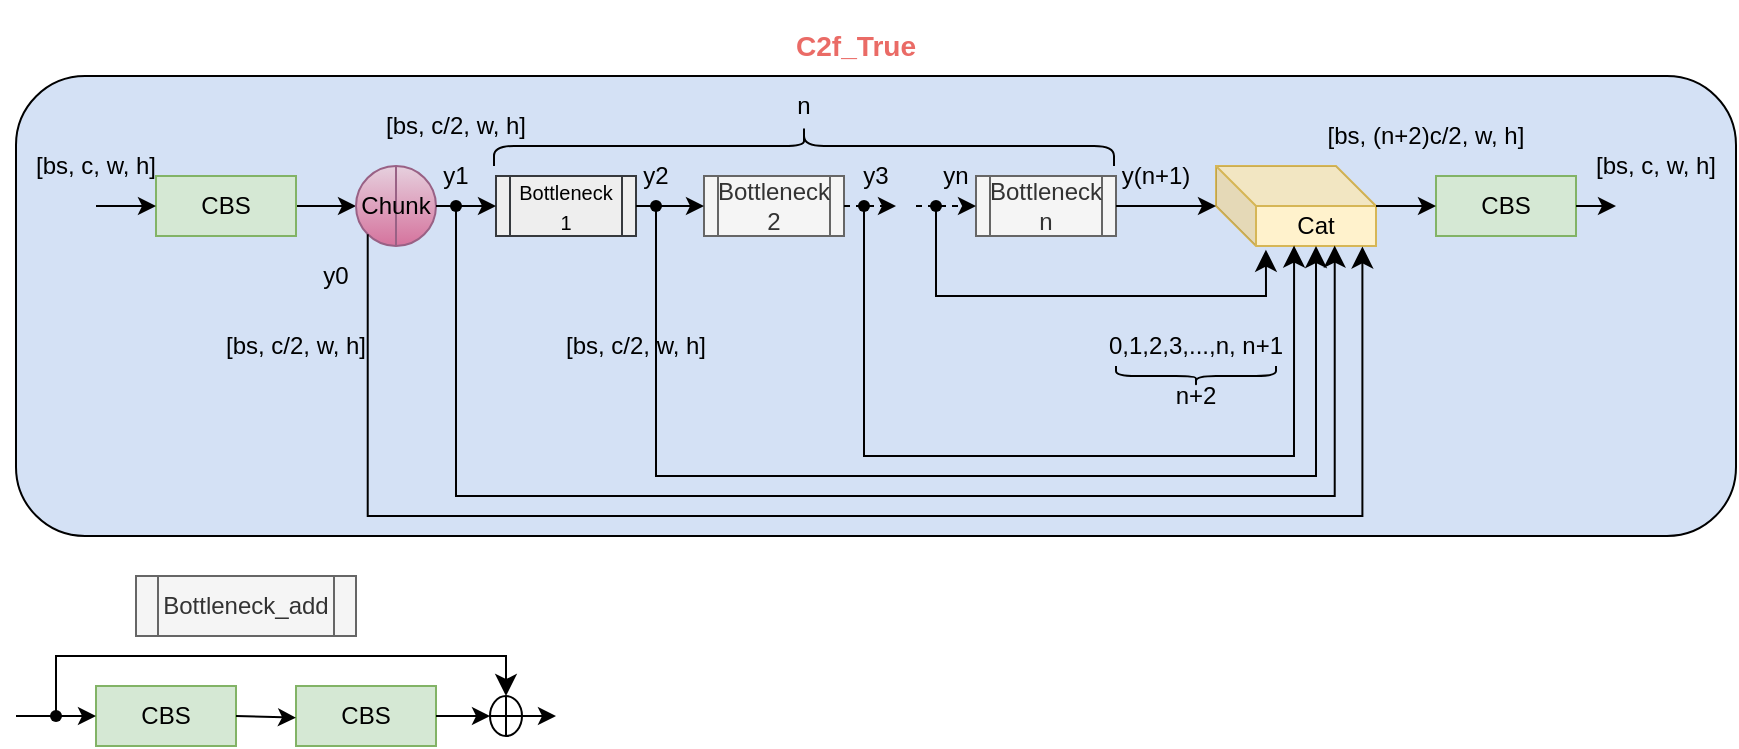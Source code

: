 <mxfile version="21.6.2" type="github">
  <diagram name="第 1 页" id="NUxDLC7CcFFGVshqn-1u">
    <mxGraphModel dx="1185" dy="614" grid="1" gridSize="10" guides="1" tooltips="1" connect="1" arrows="1" fold="1" page="1" pageScale="1" pageWidth="827" pageHeight="1169" math="0" shadow="0">
      <root>
        <mxCell id="0" />
        <mxCell id="1" parent="0" />
        <mxCell id="EeiDZIce7VBrEbFo4yMd-65" value="" style="rounded=1;whiteSpace=wrap;html=1;fillColor=#D4E1F5;fillStyle=auto;glass=0;" vertex="1" parent="1">
          <mxGeometry x="80" y="190" width="860" height="230" as="geometry" />
        </mxCell>
        <mxCell id="EeiDZIce7VBrEbFo4yMd-12" style="edgeStyle=orthogonalEdgeStyle;rounded=0;orthogonalLoop=1;jettySize=auto;html=1;exitX=1;exitY=0.5;exitDx=0;exitDy=0;entryX=0;entryY=0.5;entryDx=0;entryDy=0;" edge="1" parent="1" source="EeiDZIce7VBrEbFo4yMd-1" target="EeiDZIce7VBrEbFo4yMd-5">
          <mxGeometry relative="1" as="geometry" />
        </mxCell>
        <mxCell id="EeiDZIce7VBrEbFo4yMd-1" value="CBS" style="rounded=0;whiteSpace=wrap;html=1;fillColor=#d5e8d4;strokeColor=#82b366;" vertex="1" parent="1">
          <mxGeometry x="150" y="240" width="70" height="30" as="geometry" />
        </mxCell>
        <mxCell id="EeiDZIce7VBrEbFo4yMd-2" value="CBS" style="rounded=0;whiteSpace=wrap;html=1;fillColor=#d5e8d4;strokeColor=#82b366;" vertex="1" parent="1">
          <mxGeometry x="790" y="240" width="70" height="30" as="geometry" />
        </mxCell>
        <mxCell id="EeiDZIce7VBrEbFo4yMd-5" value="&lt;font style=&quot;vertical-align: inherit;&quot;&gt;&lt;font style=&quot;vertical-align: inherit;&quot;&gt;Chunk&lt;/font&gt;&lt;/font&gt;" style="shape=lineEllipse;line=vertical;perimeter=ellipsePerimeter;whiteSpace=wrap;html=1;backgroundOutline=1;fillColor=#e6d0de;gradientColor=#d5739d;strokeColor=#996185;" vertex="1" parent="1">
          <mxGeometry x="250" y="235" width="40" height="40" as="geometry" />
        </mxCell>
        <mxCell id="EeiDZIce7VBrEbFo4yMd-6" value="&lt;font style=&quot;font-size: 10px;&quot;&gt;Bottleneck&lt;br&gt;1&lt;br&gt;&lt;/font&gt;" style="shape=process;whiteSpace=wrap;html=1;backgroundOutline=1;fillColor=#eeeeee;strokeColor=#36393d;" vertex="1" parent="1">
          <mxGeometry x="320" y="240" width="70" height="30" as="geometry" />
        </mxCell>
        <mxCell id="EeiDZIce7VBrEbFo4yMd-7" value="Bottleneck&lt;br&gt;2" style="shape=process;whiteSpace=wrap;html=1;backgroundOutline=1;fillColor=#f5f5f5;strokeColor=#666666;fontColor=#333333;" vertex="1" parent="1">
          <mxGeometry x="424" y="240" width="70" height="30" as="geometry" />
        </mxCell>
        <mxCell id="EeiDZIce7VBrEbFo4yMd-8" value="Bottleneck&lt;br&gt;n" style="shape=process;whiteSpace=wrap;html=1;backgroundOutline=1;fillColor=#f5f5f5;strokeColor=#666666;fontColor=#333333;" vertex="1" parent="1">
          <mxGeometry x="560" y="240" width="70" height="30" as="geometry" />
        </mxCell>
        <mxCell id="EeiDZIce7VBrEbFo4yMd-9" value="Cat" style="shape=cube;whiteSpace=wrap;html=1;boundedLbl=1;backgroundOutline=1;darkOpacity=0.05;darkOpacity2=0.1;fillColor=#fff2cc;strokeColor=#d6b656;" vertex="1" parent="1">
          <mxGeometry x="680" y="235" width="80" height="40" as="geometry" />
        </mxCell>
        <mxCell id="EeiDZIce7VBrEbFo4yMd-11" value="" style="endArrow=classic;html=1;rounded=0;exitX=1;exitY=0.5;exitDx=0;exitDy=0;entryX=0;entryY=0.5;entryDx=0;entryDy=0;" edge="1" parent="1" source="EeiDZIce7VBrEbFo4yMd-5" target="EeiDZIce7VBrEbFo4yMd-6">
          <mxGeometry width="50" height="50" relative="1" as="geometry">
            <mxPoint x="290" y="270" as="sourcePoint" />
            <mxPoint x="320" y="270" as="targetPoint" />
            <Array as="points">
              <mxPoint x="300" y="255" />
            </Array>
          </mxGeometry>
        </mxCell>
        <mxCell id="EeiDZIce7VBrEbFo4yMd-13" value="" style="endArrow=classic;html=1;rounded=0;exitX=1;exitY=0.5;exitDx=0;exitDy=0;entryX=0;entryY=0.5;entryDx=0;entryDy=0;" edge="1" parent="1" source="EeiDZIce7VBrEbFo4yMd-6" target="EeiDZIce7VBrEbFo4yMd-7">
          <mxGeometry width="50" height="50" relative="1" as="geometry">
            <mxPoint x="440" y="480" as="sourcePoint" />
            <mxPoint x="490" y="430" as="targetPoint" />
          </mxGeometry>
        </mxCell>
        <mxCell id="EeiDZIce7VBrEbFo4yMd-14" value="" style="endArrow=classic;html=1;rounded=0;exitX=1;exitY=0.5;exitDx=0;exitDy=0;" edge="1" parent="1" source="EeiDZIce7VBrEbFo4yMd-8" target="EeiDZIce7VBrEbFo4yMd-9">
          <mxGeometry width="50" height="50" relative="1" as="geometry">
            <mxPoint x="390" y="390" as="sourcePoint" />
            <mxPoint x="440" y="340" as="targetPoint" />
          </mxGeometry>
        </mxCell>
        <mxCell id="EeiDZIce7VBrEbFo4yMd-15" value="" style="endArrow=classic;html=1;rounded=0;exitX=0;exitY=0;exitDx=80;exitDy=20;exitPerimeter=0;" edge="1" parent="1" source="EeiDZIce7VBrEbFo4yMd-9" target="EeiDZIce7VBrEbFo4yMd-2">
          <mxGeometry width="50" height="50" relative="1" as="geometry">
            <mxPoint x="390" y="390" as="sourcePoint" />
            <mxPoint x="440" y="340" as="targetPoint" />
          </mxGeometry>
        </mxCell>
        <mxCell id="EeiDZIce7VBrEbFo4yMd-17" value="" style="edgeStyle=elbowEdgeStyle;elbow=horizontal;endArrow=classic;html=1;curved=0;rounded=0;endSize=8;startSize=8;entryX=0.915;entryY=1.005;entryDx=0;entryDy=0;entryPerimeter=0;exitX=0;exitY=1;exitDx=0;exitDy=0;" edge="1" parent="1" source="EeiDZIce7VBrEbFo4yMd-5" target="EeiDZIce7VBrEbFo4yMd-9">
          <mxGeometry width="50" height="50" relative="1" as="geometry">
            <mxPoint x="484" y="394" as="sourcePoint" />
            <mxPoint x="760" y="290" as="targetPoint" />
            <Array as="points">
              <mxPoint x="510" y="410" />
            </Array>
          </mxGeometry>
        </mxCell>
        <mxCell id="EeiDZIce7VBrEbFo4yMd-19" value="" style="endArrow=classic;html=1;rounded=0;exitX=1;exitY=0.5;exitDx=0;exitDy=0;dashed=1;" edge="1" parent="1" source="EeiDZIce7VBrEbFo4yMd-7">
          <mxGeometry width="50" height="50" relative="1" as="geometry">
            <mxPoint x="480" y="380" as="sourcePoint" />
            <mxPoint x="520" y="255" as="targetPoint" />
          </mxGeometry>
        </mxCell>
        <mxCell id="EeiDZIce7VBrEbFo4yMd-20" value="" style="endArrow=classic;html=1;rounded=0;entryX=0;entryY=0.5;entryDx=0;entryDy=0;dashed=1;" edge="1" parent="1" target="EeiDZIce7VBrEbFo4yMd-8">
          <mxGeometry width="50" height="50" relative="1" as="geometry">
            <mxPoint x="530" y="255" as="sourcePoint" />
            <mxPoint x="520" y="265" as="targetPoint" />
          </mxGeometry>
        </mxCell>
        <mxCell id="EeiDZIce7VBrEbFo4yMd-22" value="y0" style="text;strokeColor=none;align=center;fillColor=none;html=1;verticalAlign=middle;whiteSpace=wrap;rounded=0;" vertex="1" parent="1">
          <mxGeometry x="230" y="280" width="20" height="20" as="geometry" />
        </mxCell>
        <mxCell id="EeiDZIce7VBrEbFo4yMd-23" value="y1" style="text;strokeColor=none;align=center;fillColor=none;html=1;verticalAlign=middle;whiteSpace=wrap;rounded=0;" vertex="1" parent="1">
          <mxGeometry x="290" y="230" width="20" height="20" as="geometry" />
        </mxCell>
        <mxCell id="EeiDZIce7VBrEbFo4yMd-24" value="" style="edgeStyle=elbowEdgeStyle;elbow=horizontal;endArrow=classic;html=1;curved=0;rounded=0;endSize=8;startSize=8;entryX=0.742;entryY=0.995;entryDx=0;entryDy=0;entryPerimeter=0;" edge="1" parent="1" source="EeiDZIce7VBrEbFo4yMd-29" target="EeiDZIce7VBrEbFo4yMd-9">
          <mxGeometry width="50" height="50" relative="1" as="geometry">
            <mxPoint x="300" y="320" as="sourcePoint" />
            <mxPoint x="727.8" y="385" as="targetPoint" />
            <Array as="points">
              <mxPoint x="520" y="400" />
            </Array>
          </mxGeometry>
        </mxCell>
        <mxCell id="EeiDZIce7VBrEbFo4yMd-29" value="" style="shape=waypoint;sketch=0;fillStyle=solid;size=6;pointerEvents=1;points=[];fillColor=none;resizable=0;rotatable=0;perimeter=centerPerimeter;snapToPoint=1;" vertex="1" parent="1">
          <mxGeometry x="290" y="245" width="20" height="20" as="geometry" />
        </mxCell>
        <mxCell id="EeiDZIce7VBrEbFo4yMd-31" value="y2" style="text;strokeColor=none;align=center;fillColor=none;html=1;verticalAlign=middle;whiteSpace=wrap;rounded=0;" vertex="1" parent="1">
          <mxGeometry x="390" y="230" width="20" height="20" as="geometry" />
        </mxCell>
        <mxCell id="EeiDZIce7VBrEbFo4yMd-32" value="" style="shape=waypoint;sketch=0;fillStyle=solid;size=6;pointerEvents=1;points=[];fillColor=none;resizable=0;rotatable=0;perimeter=centerPerimeter;snapToPoint=1;" vertex="1" parent="1">
          <mxGeometry x="390" y="245" width="20" height="20" as="geometry" />
        </mxCell>
        <mxCell id="EeiDZIce7VBrEbFo4yMd-33" value="" style="edgeStyle=elbowEdgeStyle;elbow=horizontal;endArrow=classic;html=1;curved=0;rounded=0;endSize=8;startSize=8;entryX=0;entryY=0;entryDx=50;entryDy=40;entryPerimeter=0;" edge="1" parent="1" source="EeiDZIce7VBrEbFo4yMd-32" target="EeiDZIce7VBrEbFo4yMd-9">
          <mxGeometry width="50" height="50" relative="1" as="geometry">
            <mxPoint x="490" y="330" as="sourcePoint" />
            <mxPoint x="700" y="360" as="targetPoint" />
            <Array as="points">
              <mxPoint x="420" y="390" />
            </Array>
          </mxGeometry>
        </mxCell>
        <mxCell id="EeiDZIce7VBrEbFo4yMd-35" value="y3" style="text;strokeColor=none;align=center;fillColor=none;html=1;verticalAlign=middle;whiteSpace=wrap;rounded=0;" vertex="1" parent="1">
          <mxGeometry x="500" y="230" width="20" height="20" as="geometry" />
        </mxCell>
        <mxCell id="EeiDZIce7VBrEbFo4yMd-36" value="" style="shape=waypoint;sketch=0;fillStyle=solid;size=6;pointerEvents=1;points=[];fillColor=none;resizable=0;rotatable=0;perimeter=centerPerimeter;snapToPoint=1;" vertex="1" parent="1">
          <mxGeometry x="494" y="245" width="20" height="20" as="geometry" />
        </mxCell>
        <mxCell id="EeiDZIce7VBrEbFo4yMd-37" value="" style="edgeStyle=segmentEdgeStyle;endArrow=classic;html=1;curved=0;rounded=0;endSize=8;startSize=8;entryX=0.488;entryY=0.995;entryDx=0;entryDy=0;entryPerimeter=0;" edge="1" parent="1" source="EeiDZIce7VBrEbFo4yMd-36" target="EeiDZIce7VBrEbFo4yMd-9">
          <mxGeometry width="50" height="50" relative="1" as="geometry">
            <mxPoint x="490" y="330" as="sourcePoint" />
            <mxPoint x="540" y="280" as="targetPoint" />
            <Array as="points">
              <mxPoint x="504" y="380" />
              <mxPoint x="719" y="380" />
            </Array>
          </mxGeometry>
        </mxCell>
        <mxCell id="EeiDZIce7VBrEbFo4yMd-38" value="yn" style="text;strokeColor=none;align=center;fillColor=none;html=1;verticalAlign=middle;whiteSpace=wrap;rounded=0;" vertex="1" parent="1">
          <mxGeometry x="540" y="230" width="20" height="20" as="geometry" />
        </mxCell>
        <mxCell id="EeiDZIce7VBrEbFo4yMd-39" value="y(n+1)" style="text;strokeColor=none;align=center;fillColor=none;html=1;verticalAlign=middle;whiteSpace=wrap;rounded=0;" vertex="1" parent="1">
          <mxGeometry x="640" y="230" width="20" height="20" as="geometry" />
        </mxCell>
        <mxCell id="EeiDZIce7VBrEbFo4yMd-40" value="" style="shape=waypoint;sketch=0;fillStyle=solid;size=6;pointerEvents=1;points=[];fillColor=none;resizable=0;rotatable=0;perimeter=centerPerimeter;snapToPoint=1;" vertex="1" parent="1">
          <mxGeometry x="530" y="245" width="20" height="20" as="geometry" />
        </mxCell>
        <mxCell id="EeiDZIce7VBrEbFo4yMd-44" value="" style="edgeStyle=segmentEdgeStyle;endArrow=classic;html=1;curved=0;rounded=0;endSize=8;startSize=8;entryX=0.312;entryY=1.046;entryDx=0;entryDy=0;entryPerimeter=0;" edge="1" parent="1" source="EeiDZIce7VBrEbFo4yMd-40" target="EeiDZIce7VBrEbFo4yMd-9">
          <mxGeometry width="50" height="50" relative="1" as="geometry">
            <mxPoint x="514" y="265" as="sourcePoint" />
            <mxPoint x="729" y="285" as="targetPoint" />
            <Array as="points">
              <mxPoint x="540" y="300" />
              <mxPoint x="705" y="300" />
            </Array>
          </mxGeometry>
        </mxCell>
        <mxCell id="EeiDZIce7VBrEbFo4yMd-45" value="0,1,2,3,...,n, n+1" style="text;strokeColor=none;align=center;fillColor=none;html=1;verticalAlign=middle;whiteSpace=wrap;rounded=0;" vertex="1" parent="1">
          <mxGeometry x="620" y="315" width="100" height="20" as="geometry" />
        </mxCell>
        <mxCell id="EeiDZIce7VBrEbFo4yMd-46" value="" style="shape=curlyBracket;whiteSpace=wrap;html=1;rounded=1;labelPosition=left;verticalLabelPosition=middle;align=right;verticalAlign=middle;rotation=90;" vertex="1" parent="1">
          <mxGeometry x="464" y="70" width="20" height="310" as="geometry" />
        </mxCell>
        <mxCell id="EeiDZIce7VBrEbFo4yMd-48" value="n" style="text;strokeColor=none;align=center;fillColor=none;html=1;verticalAlign=middle;whiteSpace=wrap;rounded=0;" vertex="1" parent="1">
          <mxGeometry x="444" y="190" width="60" height="30" as="geometry" />
        </mxCell>
        <mxCell id="EeiDZIce7VBrEbFo4yMd-50" value="" style="shape=curlyBracket;whiteSpace=wrap;html=1;rounded=1;flipH=1;labelPosition=right;verticalLabelPosition=middle;align=left;verticalAlign=middle;rotation=90;" vertex="1" parent="1">
          <mxGeometry x="665" y="300" width="10" height="80" as="geometry" />
        </mxCell>
        <mxCell id="EeiDZIce7VBrEbFo4yMd-51" value="n+2" style="text;strokeColor=none;align=center;fillColor=none;html=1;verticalAlign=middle;whiteSpace=wrap;rounded=0;" vertex="1" parent="1">
          <mxGeometry x="655" y="335" width="30" height="30" as="geometry" />
        </mxCell>
        <mxCell id="EeiDZIce7VBrEbFo4yMd-52" value="" style="endArrow=classic;html=1;rounded=0;entryX=0;entryY=0.5;entryDx=0;entryDy=0;" edge="1" parent="1" target="EeiDZIce7VBrEbFo4yMd-1">
          <mxGeometry width="50" height="50" relative="1" as="geometry">
            <mxPoint x="120" y="255" as="sourcePoint" />
            <mxPoint x="810" y="330" as="targetPoint" />
          </mxGeometry>
        </mxCell>
        <mxCell id="EeiDZIce7VBrEbFo4yMd-54" value="" style="endArrow=classic;html=1;rounded=0;exitX=1;exitY=0.5;exitDx=0;exitDy=0;" edge="1" parent="1" source="EeiDZIce7VBrEbFo4yMd-2">
          <mxGeometry width="50" height="50" relative="1" as="geometry">
            <mxPoint x="760" y="380" as="sourcePoint" />
            <mxPoint x="880" y="255" as="targetPoint" />
          </mxGeometry>
        </mxCell>
        <mxCell id="EeiDZIce7VBrEbFo4yMd-55" value="[bs, c, w, h]" style="text;strokeColor=none;align=center;fillColor=none;html=1;verticalAlign=middle;whiteSpace=wrap;rounded=0;" vertex="1" parent="1">
          <mxGeometry x="80" y="220" width="80" height="30" as="geometry" />
        </mxCell>
        <mxCell id="EeiDZIce7VBrEbFo4yMd-56" value="[bs, c, w, h]" style="text;strokeColor=none;align=center;fillColor=none;html=1;verticalAlign=middle;whiteSpace=wrap;rounded=0;" vertex="1" parent="1">
          <mxGeometry x="860" y="220" width="80" height="30" as="geometry" />
        </mxCell>
        <mxCell id="EeiDZIce7VBrEbFo4yMd-57" value="[bs, c/2, w, h]" style="text;strokeColor=none;align=center;fillColor=none;html=1;verticalAlign=middle;whiteSpace=wrap;rounded=0;" vertex="1" parent="1">
          <mxGeometry x="180" y="310" width="80" height="30" as="geometry" />
        </mxCell>
        <mxCell id="EeiDZIce7VBrEbFo4yMd-58" value="[bs, c/2, w, h]" style="text;strokeColor=none;align=center;fillColor=none;html=1;verticalAlign=middle;whiteSpace=wrap;rounded=0;" vertex="1" parent="1">
          <mxGeometry x="260" y="200" width="80" height="30" as="geometry" />
        </mxCell>
        <mxCell id="EeiDZIce7VBrEbFo4yMd-59" value="[bs, c/2, w, h]" style="text;strokeColor=none;align=center;fillColor=none;html=1;verticalAlign=middle;whiteSpace=wrap;rounded=0;" vertex="1" parent="1">
          <mxGeometry x="350" y="310" width="80" height="30" as="geometry" />
        </mxCell>
        <mxCell id="EeiDZIce7VBrEbFo4yMd-60" value="[bs, (n+2)c/2, w, h]" style="text;strokeColor=none;align=center;fillColor=none;html=1;verticalAlign=middle;whiteSpace=wrap;rounded=0;" vertex="1" parent="1">
          <mxGeometry x="730" y="205" width="110" height="30" as="geometry" />
        </mxCell>
        <mxCell id="EeiDZIce7VBrEbFo4yMd-61" value="&lt;h3&gt;&lt;font color=&quot;#ea6b66&quot;&gt;C2f_True&lt;/font&gt;&lt;/h3&gt;" style="text;strokeColor=none;align=center;fillColor=none;html=1;verticalAlign=middle;whiteSpace=wrap;rounded=0;" vertex="1" parent="1">
          <mxGeometry x="470" y="160" width="60" height="30" as="geometry" />
        </mxCell>
        <mxCell id="EeiDZIce7VBrEbFo4yMd-66" value="Bottleneck_add" style="shape=process;whiteSpace=wrap;html=1;backgroundOutline=1;fillColor=#f5f5f5;strokeColor=#666666;fontColor=#333333;" vertex="1" parent="1">
          <mxGeometry x="140" y="440" width="110" height="30" as="geometry" />
        </mxCell>
        <mxCell id="EeiDZIce7VBrEbFo4yMd-67" value="CBS" style="rounded=0;whiteSpace=wrap;html=1;fillColor=#d5e8d4;strokeColor=#82b366;" vertex="1" parent="1">
          <mxGeometry x="120" y="495" width="70" height="30" as="geometry" />
        </mxCell>
        <mxCell id="EeiDZIce7VBrEbFo4yMd-68" value="" style="endArrow=classic;html=1;rounded=0;entryX=0;entryY=0.5;entryDx=0;entryDy=0;" edge="1" parent="1" target="EeiDZIce7VBrEbFo4yMd-67">
          <mxGeometry width="50" height="50" relative="1" as="geometry">
            <mxPoint x="80" y="510" as="sourcePoint" />
            <mxPoint x="450" y="330" as="targetPoint" />
          </mxGeometry>
        </mxCell>
        <mxCell id="EeiDZIce7VBrEbFo4yMd-69" value="CBS" style="rounded=0;whiteSpace=wrap;html=1;fillColor=#d5e8d4;strokeColor=#82b366;" vertex="1" parent="1">
          <mxGeometry x="220" y="495" width="70" height="30" as="geometry" />
        </mxCell>
        <mxCell id="EeiDZIce7VBrEbFo4yMd-70" value="" style="endArrow=classic;html=1;rounded=0;entryX=0;entryY=0.529;entryDx=0;entryDy=0;exitX=1;exitY=0.5;exitDx=0;exitDy=0;entryPerimeter=0;" edge="1" parent="1" source="EeiDZIce7VBrEbFo4yMd-67" target="EeiDZIce7VBrEbFo4yMd-69">
          <mxGeometry width="50" height="50" relative="1" as="geometry">
            <mxPoint x="90" y="520" as="sourcePoint" />
            <mxPoint x="130" y="520" as="targetPoint" />
          </mxGeometry>
        </mxCell>
        <mxCell id="EeiDZIce7VBrEbFo4yMd-71" value="" style="shape=orEllipse;perimeter=ellipsePerimeter;whiteSpace=wrap;html=1;backgroundOutline=1;" vertex="1" parent="1">
          <mxGeometry x="317" y="500" width="16" height="20" as="geometry" />
        </mxCell>
        <mxCell id="EeiDZIce7VBrEbFo4yMd-72" value="" style="endArrow=classic;html=1;rounded=0;entryX=0;entryY=0.5;entryDx=0;entryDy=0;exitX=1;exitY=0.5;exitDx=0;exitDy=0;" edge="1" parent="1" source="EeiDZIce7VBrEbFo4yMd-69" target="EeiDZIce7VBrEbFo4yMd-71">
          <mxGeometry width="50" height="50" relative="1" as="geometry">
            <mxPoint x="200" y="520" as="sourcePoint" />
            <mxPoint x="230" y="521" as="targetPoint" />
          </mxGeometry>
        </mxCell>
        <mxCell id="EeiDZIce7VBrEbFo4yMd-73" value="" style="shape=waypoint;sketch=0;fillStyle=solid;size=6;pointerEvents=1;points=[];fillColor=none;resizable=0;rotatable=0;perimeter=centerPerimeter;snapToPoint=1;" vertex="1" parent="1">
          <mxGeometry x="90" y="500" width="20" height="20" as="geometry" />
        </mxCell>
        <mxCell id="EeiDZIce7VBrEbFo4yMd-75" value="" style="edgeStyle=segmentEdgeStyle;endArrow=classic;html=1;curved=0;rounded=0;endSize=8;startSize=8;entryX=0.5;entryY=0;entryDx=0;entryDy=0;" edge="1" parent="1" source="EeiDZIce7VBrEbFo4yMd-73" target="EeiDZIce7VBrEbFo4yMd-71">
          <mxGeometry width="50" height="50" relative="1" as="geometry">
            <mxPoint x="300" y="500" as="sourcePoint" />
            <mxPoint x="350" y="450" as="targetPoint" />
            <Array as="points">
              <mxPoint x="100" y="480" />
              <mxPoint x="325" y="480" />
            </Array>
          </mxGeometry>
        </mxCell>
        <mxCell id="EeiDZIce7VBrEbFo4yMd-78" value="" style="endArrow=classic;html=1;rounded=0;exitX=1;exitY=0.5;exitDx=0;exitDy=0;" edge="1" parent="1" source="EeiDZIce7VBrEbFo4yMd-71">
          <mxGeometry width="50" height="50" relative="1" as="geometry">
            <mxPoint x="394" y="525" as="sourcePoint" />
            <mxPoint x="350" y="510" as="targetPoint" />
          </mxGeometry>
        </mxCell>
      </root>
    </mxGraphModel>
  </diagram>
</mxfile>
